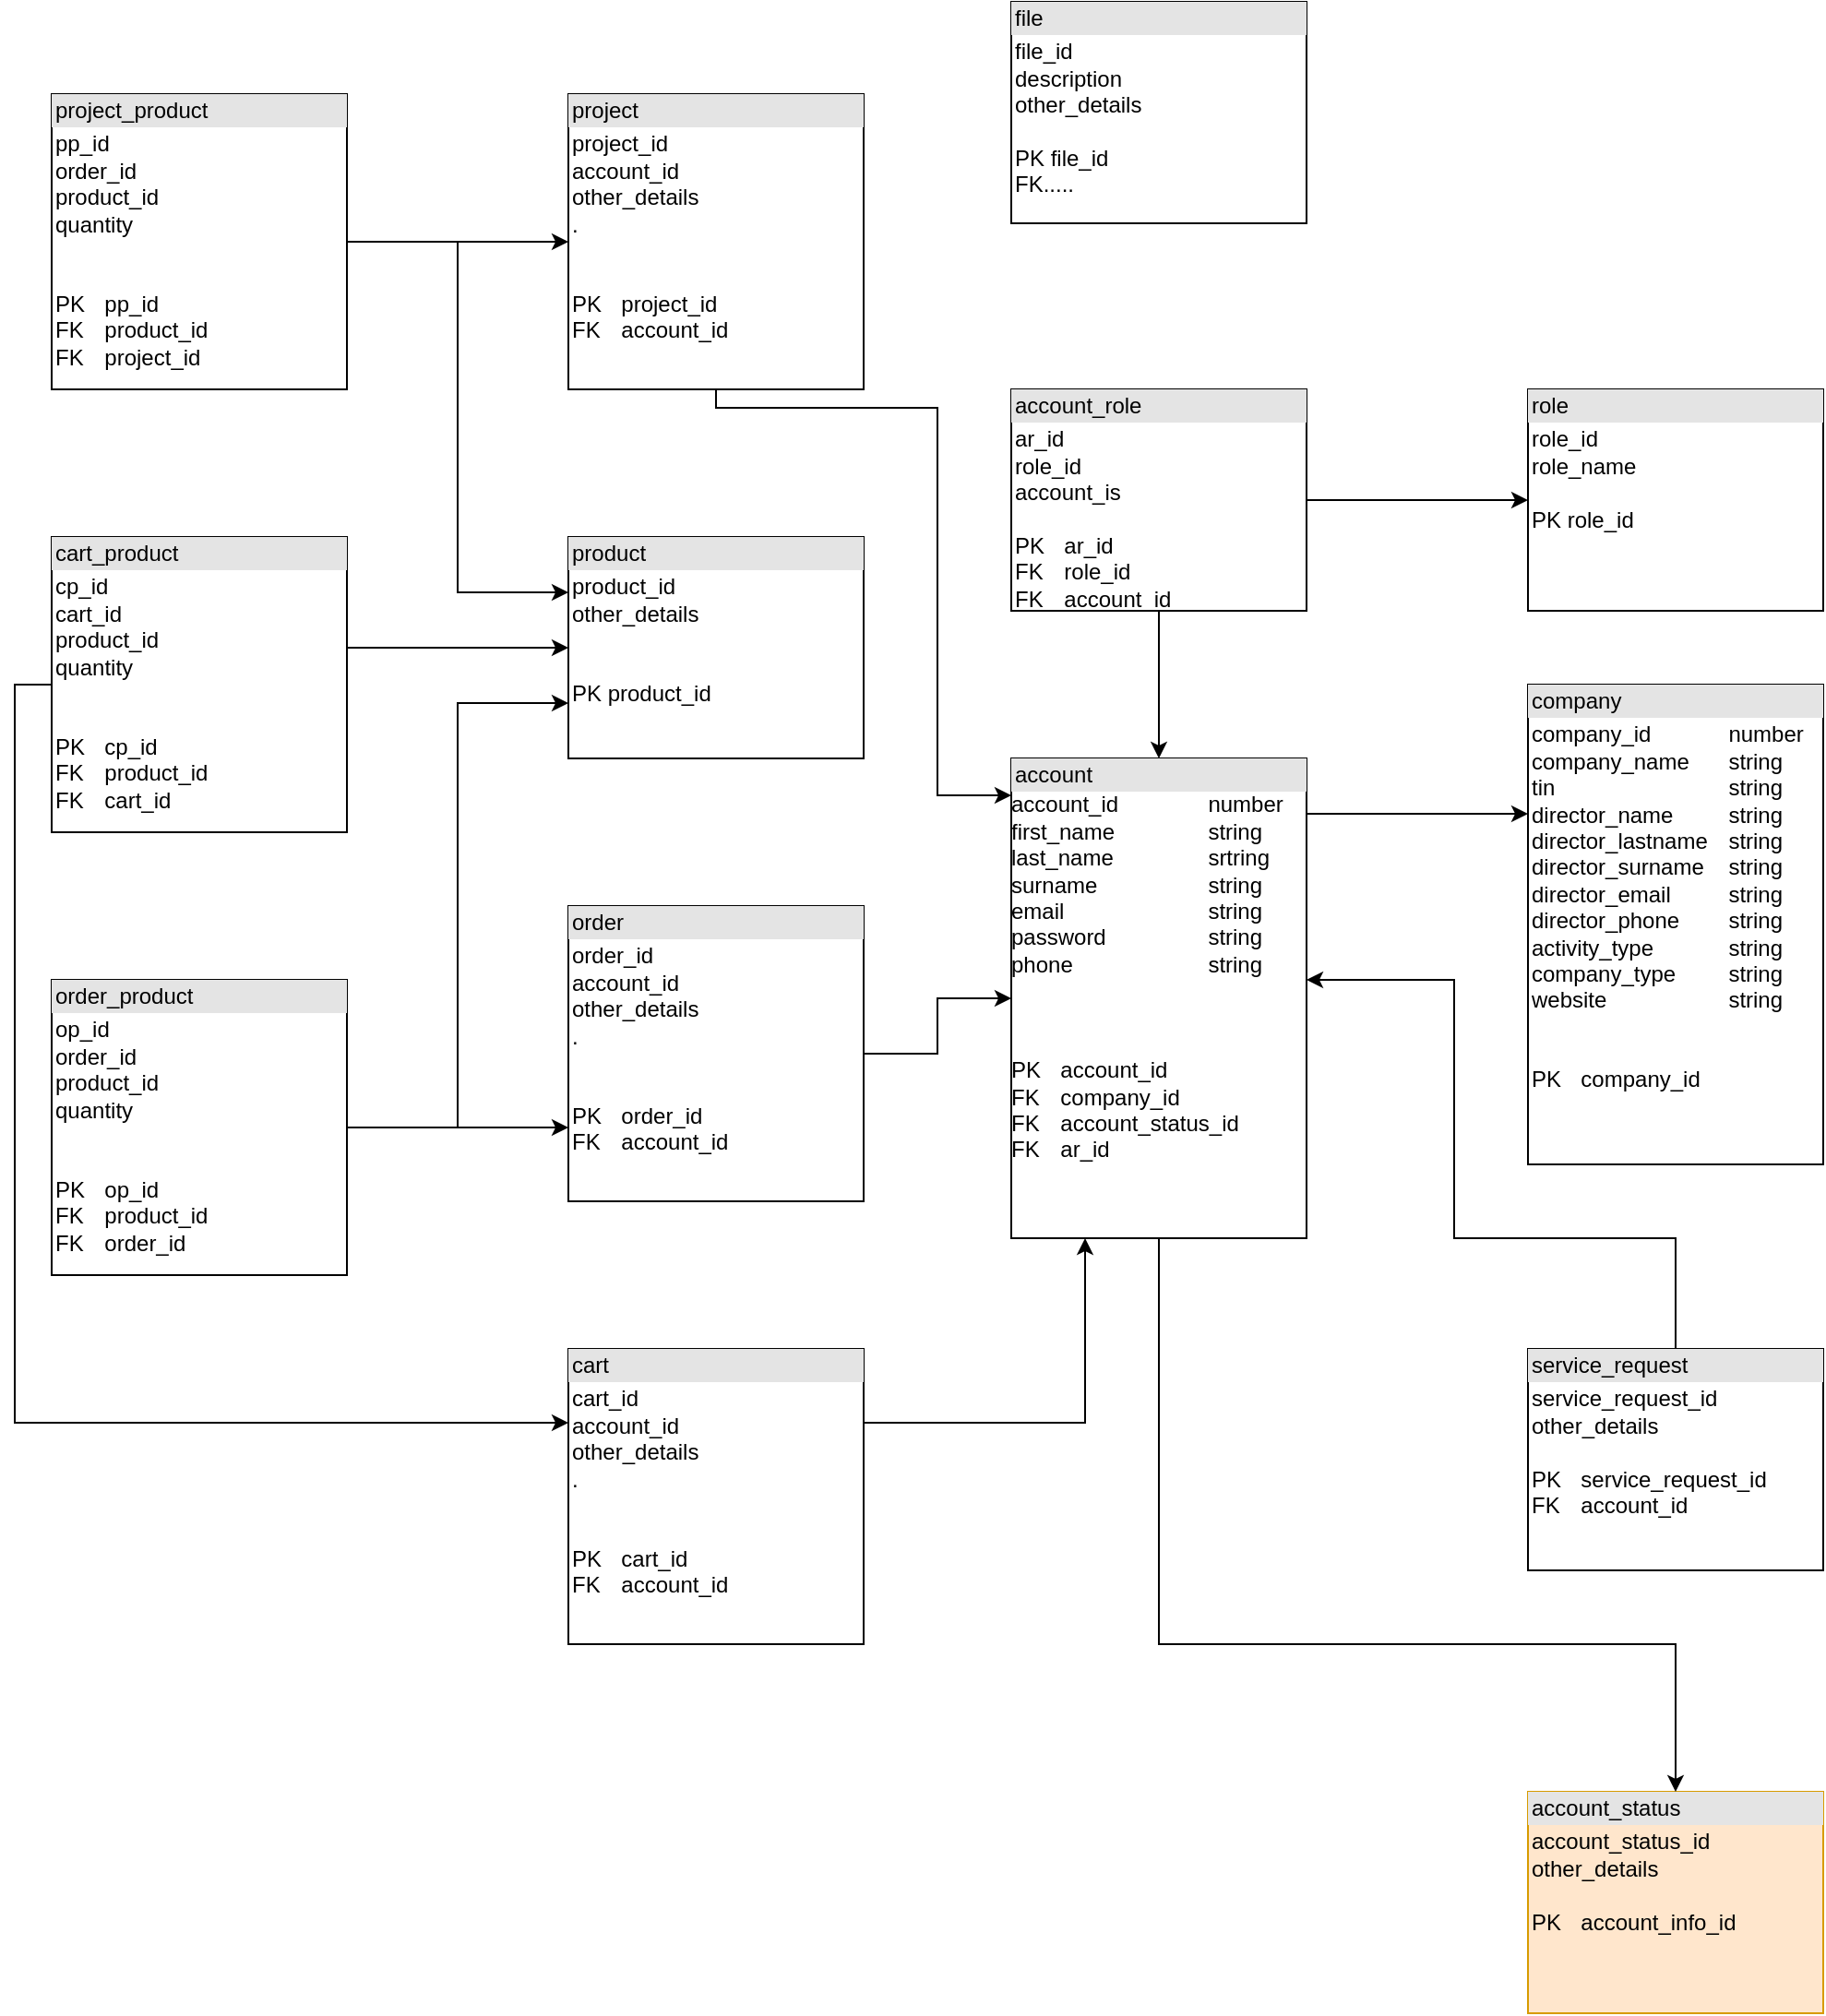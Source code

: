 <mxfile version="24.3.1" type="github">
  <diagram name="Page-1" id="c4acf3e9-155e-7222-9cf6-157b1a14988f">
    <mxGraphModel dx="2759" dy="949" grid="1" gridSize="10" guides="1" tooltips="1" connect="1" arrows="1" fold="1" page="1" pageScale="1" pageWidth="850" pageHeight="1100" background="none" math="0" shadow="0">
      <root>
        <mxCell id="0" />
        <mxCell id="1" parent="0" />
        <mxCell id="9PMVTdHqtHLO4FlDm-59-1" value="&lt;div style=&quot;box-sizing:border-box;width:100%;background:#e4e4e4;padding:2px;&quot;&gt;account&lt;/div&gt;&lt;div&gt;account_id&lt;span style=&quot;white-space: pre;&quot;&gt;&#x9;&lt;/span&gt;&lt;span style=&quot;white-space: pre;&quot;&gt;&#x9;&lt;/span&gt;number&lt;/div&gt;&lt;div&gt;first_name&lt;span style=&quot;white-space: pre;&quot;&gt;&#x9;&lt;/span&gt;&lt;span style=&quot;white-space: pre;&quot;&gt;&#x9;&lt;/span&gt;string&lt;/div&gt;&lt;div&gt;last_name&lt;span style=&quot;white-space: pre;&quot;&gt;&#x9;&lt;/span&gt;&lt;span style=&quot;white-space: pre;&quot;&gt;&#x9;&lt;/span&gt;srtring&lt;/div&gt;&lt;div&gt;surname&lt;span style=&quot;white-space: pre;&quot;&gt;&#x9;&lt;/span&gt;&lt;span style=&quot;white-space: pre;&quot;&gt;&#x9;&lt;/span&gt;&lt;span style=&quot;white-space: pre;&quot;&gt;&#x9;&lt;/span&gt;string&lt;/div&gt;&lt;div&gt;email&lt;span style=&quot;white-space: pre;&quot;&gt;&#x9;&lt;/span&gt;&lt;span style=&quot;white-space: pre;&quot;&gt;&#x9;&lt;/span&gt;&lt;span style=&quot;white-space: pre;&quot;&gt;&#x9;&lt;/span&gt;string&lt;/div&gt;&lt;div&gt;password&lt;span style=&quot;white-space: pre;&quot;&gt;&#x9;&lt;/span&gt;&lt;span style=&quot;white-space: pre;&quot;&gt;&#x9;&lt;/span&gt;&lt;span style=&quot;white-space: pre;&quot;&gt;&#x9;&lt;/span&gt;string&lt;/div&gt;&lt;div&gt;phone&lt;span style=&quot;white-space: pre;&quot;&gt;&#x9;&lt;/span&gt;&lt;span style=&quot;white-space: pre;&quot;&gt;&#x9;&lt;/span&gt;&lt;span style=&quot;white-space: pre;&quot;&gt;&#x9;&lt;/span&gt;string&lt;/div&gt;&lt;div&gt;&lt;br&gt;&lt;/div&gt;&lt;div&gt;&lt;br&gt;&lt;/div&gt;&lt;div&gt;&lt;br&gt;&lt;/div&gt;PK&lt;span style=&quot;white-space: pre;&quot;&gt;&#x9;&lt;/span&gt;account_id&lt;div&gt;FK&lt;span style=&quot;white-space: pre;&quot;&gt;&#x9;&lt;/span&gt;company_id&lt;/div&gt;&lt;div&gt;FK&lt;span style=&quot;white-space: pre;&quot;&gt;&#x9;&lt;/span&gt;account_status_id&lt;/div&gt;&lt;div&gt;FK&lt;span style=&quot;white-space: pre;&quot;&gt;&#x9;&lt;/span&gt;ar_id&lt;br&gt;&lt;div&gt;&lt;table style=&quot;width:100%;font-size:1em;&quot; cellpadding=&quot;2&quot; cellspacing=&quot;0&quot;&gt;&lt;tbody&gt;&lt;/tbody&gt;&lt;/table&gt;&lt;/div&gt;&lt;/div&gt;" style="verticalAlign=top;align=left;overflow=fill;html=1;whiteSpace=wrap;" parent="1" vertex="1">
          <mxGeometry x="120" y="840" width="160" height="260" as="geometry" />
        </mxCell>
        <mxCell id="9PMVTdHqtHLO4FlDm-59-3" value="&lt;div style=&quot;box-sizing:border-box;width:100%;background:#e4e4e4;padding:2px;&quot;&gt;company&lt;/div&gt;&lt;table style=&quot;width:100%;font-size:1em;&quot; cellpadding=&quot;2&quot; cellspacing=&quot;0&quot;&gt;&lt;tbody&gt;&lt;tr&gt;&lt;td&gt;&lt;div&gt;company_id&lt;span style=&quot;white-space: pre;&quot;&gt;&#x9;&lt;/span&gt;&lt;span style=&quot;white-space: pre;&quot;&gt;&#x9;&lt;/span&gt;number&lt;/div&gt;&lt;div&gt;company_name&lt;span style=&quot;white-space: pre;&quot;&gt;&#x9;&lt;/span&gt;string&lt;/div&gt;&lt;div&gt;tin&lt;span style=&quot;white-space: pre;&quot;&gt;&#x9;&lt;/span&gt;&lt;span style=&quot;white-space: pre;&quot;&gt;&#x9;&lt;/span&gt;&lt;span style=&quot;white-space: pre;&quot;&gt;&#x9;&lt;/span&gt;&lt;span style=&quot;white-space: pre;&quot;&gt;&#x9;&lt;/span&gt;string&lt;/div&gt;&lt;div&gt;director_name&lt;span style=&quot;white-space: pre;&quot;&gt;&#x9;&lt;/span&gt;&lt;span style=&quot;white-space: pre;&quot;&gt;&#x9;&lt;/span&gt;string&lt;/div&gt;&lt;div&gt;director_lastname&lt;span style=&quot;white-space: pre;&quot;&gt;&#x9;&lt;/span&gt;string&lt;/div&gt;&lt;div&gt;director_surname&lt;span style=&quot;white-space: pre;&quot;&gt;&#x9;&lt;/span&gt;string&lt;/div&gt;&lt;div&gt;director_email&lt;span style=&quot;white-space: pre;&quot;&gt;&#x9;&lt;/span&gt;&lt;span style=&quot;white-space: pre;&quot;&gt;&#x9;&lt;/span&gt;string&lt;/div&gt;&lt;div&gt;director_phone&lt;span style=&quot;white-space: pre;&quot;&gt;&#x9;&lt;/span&gt;string&lt;/div&gt;&lt;div&gt;activity_type&lt;span style=&quot;white-space: pre;&quot;&gt;&#x9;&lt;/span&gt;&lt;span style=&quot;white-space: pre;&quot;&gt;&#x9;&lt;/span&gt;string&lt;/div&gt;&lt;div&gt;company_type&lt;span style=&quot;white-space: pre;&quot;&gt;&#x9;&lt;/span&gt;&lt;span style=&quot;white-space: pre;&quot;&gt;&#x9;&lt;/span&gt;string&lt;/div&gt;&lt;div&gt;website&lt;span style=&quot;white-space: pre;&quot;&gt;&#x9;&lt;/span&gt;&lt;span style=&quot;white-space: pre;&quot;&gt;&#x9;&lt;/span&gt;&lt;span style=&quot;white-space: pre;&quot;&gt;&#x9;&lt;/span&gt;string&lt;/div&gt;&lt;div&gt;&lt;br&gt;&lt;/div&gt;&lt;div&gt;&lt;br&gt;&lt;/div&gt;PK&lt;span style=&quot;white-space: pre;&quot;&gt;&#x9;&lt;/span&gt;company_id&lt;br&gt;&lt;br&gt;&lt;/td&gt;&lt;td&gt;&lt;/td&gt;&lt;/tr&gt;&lt;tr&gt;&lt;td&gt;&lt;/td&gt;&lt;td&gt;&lt;br&gt;&lt;/td&gt;&lt;/tr&gt;&lt;/tbody&gt;&lt;/table&gt;" style="verticalAlign=top;align=left;overflow=fill;html=1;whiteSpace=wrap;" parent="1" vertex="1">
          <mxGeometry x="400" y="800" width="160" height="260" as="geometry" />
        </mxCell>
        <mxCell id="9PMVTdHqtHLO4FlDm-59-4" value="&lt;div style=&quot;box-sizing:border-box;width:100%;background:#e4e4e4;padding:2px;&quot;&gt;role&lt;/div&gt;&lt;table style=&quot;width:100%;font-size:1em;&quot; cellpadding=&quot;2&quot; cellspacing=&quot;0&quot;&gt;&lt;tbody&gt;&lt;tr&gt;&lt;td&gt;role_id&lt;br&gt;role_name&lt;br&gt;&lt;br&gt;PK role_id&lt;/td&gt;&lt;td&gt;&lt;br&gt;&lt;/td&gt;&lt;/tr&gt;&lt;/tbody&gt;&lt;/table&gt;" style="verticalAlign=top;align=left;overflow=fill;html=1;whiteSpace=wrap;" parent="1" vertex="1">
          <mxGeometry x="400" y="640" width="160" height="120" as="geometry" />
        </mxCell>
        <mxCell id="9PMVTdHqtHLO4FlDm-59-7" style="edgeStyle=orthogonalEdgeStyle;rounded=0;orthogonalLoop=1;jettySize=auto;html=1;exitX=0.5;exitY=1;exitDx=0;exitDy=0;" parent="1" source="9PMVTdHqtHLO4FlDm-59-5" target="9PMVTdHqtHLO4FlDm-59-1" edge="1">
          <mxGeometry relative="1" as="geometry" />
        </mxCell>
        <mxCell id="9PMVTdHqtHLO4FlDm-59-5" value="&lt;div style=&quot;box-sizing:border-box;width:100%;background:#e4e4e4;padding:2px;&quot;&gt;account_role&lt;/div&gt;&lt;table style=&quot;width:100%;font-size:1em;&quot; cellpadding=&quot;2&quot; cellspacing=&quot;0&quot;&gt;&lt;tbody&gt;&lt;tr&gt;&lt;td&gt;ar_id&lt;br&gt;role_id&lt;br&gt;account_is&lt;br&gt;&lt;br&gt;PK&lt;span style=&quot;white-space: pre;&quot;&gt;&#x9;&lt;/span&gt;ar_id&lt;br&gt;FK&lt;span style=&quot;white-space: pre;&quot;&gt;&#x9;&lt;/span&gt;role_id&lt;br&gt;FK&lt;span style=&quot;white-space: pre;&quot;&gt;&#x9;&lt;/span&gt;account_id&lt;/td&gt;&lt;td&gt;&lt;br&gt;&lt;/td&gt;&lt;/tr&gt;&lt;/tbody&gt;&lt;/table&gt;" style="verticalAlign=top;align=left;overflow=fill;html=1;whiteSpace=wrap;" parent="1" vertex="1">
          <mxGeometry x="120" y="640" width="160" height="120" as="geometry" />
        </mxCell>
        <mxCell id="9PMVTdHqtHLO4FlDm-59-9" style="edgeStyle=orthogonalEdgeStyle;rounded=0;orthogonalLoop=1;jettySize=auto;html=1;" parent="1" source="9PMVTdHqtHLO4FlDm-59-1" target="9PMVTdHqtHLO4FlDm-59-3" edge="1">
          <mxGeometry relative="1" as="geometry">
            <mxPoint x="240" y="730" as="sourcePoint" />
            <mxPoint x="240" y="850" as="targetPoint" />
            <Array as="points">
              <mxPoint x="300" y="870" />
              <mxPoint x="300" y="870" />
            </Array>
          </mxGeometry>
        </mxCell>
        <mxCell id="9PMVTdHqtHLO4FlDm-59-10" style="edgeStyle=orthogonalEdgeStyle;rounded=0;orthogonalLoop=1;jettySize=auto;html=1;" parent="1" source="9PMVTdHqtHLO4FlDm-59-5" target="9PMVTdHqtHLO4FlDm-59-4" edge="1">
          <mxGeometry relative="1" as="geometry">
            <mxPoint x="240" y="730" as="sourcePoint" />
            <mxPoint x="240" y="850" as="targetPoint" />
          </mxGeometry>
        </mxCell>
        <mxCell id="9PMVTdHqtHLO4FlDm-59-12" value="&lt;div style=&quot;box-sizing:border-box;width:100%;background:#e4e4e4;padding:2px;&quot;&gt;product&lt;/div&gt;&lt;table style=&quot;width:100%;font-size:1em;&quot; cellpadding=&quot;2&quot; cellspacing=&quot;0&quot;&gt;&lt;tbody&gt;&lt;tr&gt;&lt;td&gt;product_id&lt;br&gt;other_details&lt;br&gt;&lt;br&gt;&lt;br&gt;PK product_id&lt;/td&gt;&lt;td&gt;&lt;br&gt;&lt;/td&gt;&lt;/tr&gt;&lt;/tbody&gt;&lt;/table&gt;" style="verticalAlign=top;align=left;overflow=fill;html=1;whiteSpace=wrap;" parent="1" vertex="1">
          <mxGeometry x="-120" y="720" width="160" height="120" as="geometry" />
        </mxCell>
        <mxCell id="9PMVTdHqtHLO4FlDm-59-13" value="&lt;div style=&quot;box-sizing:border-box;width:100%;background:#e4e4e4;padding:2px;&quot;&gt;order&lt;/div&gt;&lt;table style=&quot;width:100%;font-size:1em;&quot; cellpadding=&quot;2&quot; cellspacing=&quot;0&quot;&gt;&lt;tbody&gt;&lt;tr&gt;&lt;td&gt;order_id&lt;br&gt;account_id&lt;br&gt;other_details&lt;br&gt;.&lt;br&gt;&lt;br&gt;&lt;br&gt;PK&lt;span style=&quot;white-space: pre;&quot;&gt;&#x9;&lt;/span&gt;order_id&lt;br&gt;FK&lt;span style=&quot;white-space: pre;&quot;&gt;&#x9;&lt;/span&gt;account_id&lt;/td&gt;&lt;td&gt;&lt;br&gt;&lt;/td&gt;&lt;/tr&gt;&lt;/tbody&gt;&lt;/table&gt;" style="verticalAlign=top;align=left;overflow=fill;html=1;whiteSpace=wrap;" parent="1" vertex="1">
          <mxGeometry x="-120" y="920" width="160" height="160" as="geometry" />
        </mxCell>
        <mxCell id="9PMVTdHqtHLO4FlDm-59-14" value="&lt;div style=&quot;box-sizing:border-box;width:100%;background:#e4e4e4;padding:2px;&quot;&gt;order_product&lt;/div&gt;&lt;table style=&quot;width:100%;font-size:1em;&quot; cellpadding=&quot;2&quot; cellspacing=&quot;0&quot;&gt;&lt;tbody&gt;&lt;tr&gt;&lt;td&gt;op_id&lt;br&gt;order_id&lt;br&gt;product_id&lt;br&gt;quantity&lt;br&gt;&lt;br&gt;&lt;br&gt;PK&lt;span style=&quot;white-space: pre;&quot;&gt;&#x9;&lt;/span&gt;op_id&lt;br&gt;FK&lt;span style=&quot;white-space: pre;&quot;&gt;&#x9;&lt;/span&gt;product_id&lt;br&gt;FK&lt;span style=&quot;white-space: pre;&quot;&gt;&#x9;&lt;/span&gt;order_id&lt;/td&gt;&lt;td&gt;&lt;br&gt;&lt;/td&gt;&lt;/tr&gt;&lt;/tbody&gt;&lt;/table&gt;" style="verticalAlign=top;align=left;overflow=fill;html=1;whiteSpace=wrap;" parent="1" vertex="1">
          <mxGeometry x="-400" y="960" width="160" height="160" as="geometry" />
        </mxCell>
        <mxCell id="9PMVTdHqtHLO4FlDm-59-15" style="edgeStyle=orthogonalEdgeStyle;rounded=0;orthogonalLoop=1;jettySize=auto;html=1;" parent="1" source="9PMVTdHqtHLO4FlDm-59-13" target="9PMVTdHqtHLO4FlDm-59-1" edge="1">
          <mxGeometry relative="1" as="geometry">
            <mxPoint x="330" y="910" as="sourcePoint" />
            <mxPoint x="450" y="910" as="targetPoint" />
          </mxGeometry>
        </mxCell>
        <mxCell id="9PMVTdHqtHLO4FlDm-59-16" value="&lt;div style=&quot;box-sizing:border-box;width:100%;background:#e4e4e4;padding:2px;&quot;&gt;project&lt;/div&gt;&lt;table style=&quot;width:100%;font-size:1em;&quot; cellpadding=&quot;2&quot; cellspacing=&quot;0&quot;&gt;&lt;tbody&gt;&lt;tr&gt;&lt;td&gt;project_id&lt;br&gt;account_id&lt;br&gt;other_details&lt;br&gt;.&lt;br&gt;&lt;br&gt;&lt;br&gt;PK&lt;span style=&quot;white-space: pre;&quot;&gt;&#x9;&lt;/span&gt;project_id&lt;br&gt;FK&lt;span style=&quot;white-space: pre;&quot;&gt;&#x9;&lt;/span&gt;account_id&lt;/td&gt;&lt;td&gt;&lt;br&gt;&lt;/td&gt;&lt;/tr&gt;&lt;/tbody&gt;&lt;/table&gt;" style="verticalAlign=top;align=left;overflow=fill;html=1;whiteSpace=wrap;" parent="1" vertex="1">
          <mxGeometry x="-120" y="480" width="160" height="160" as="geometry" />
        </mxCell>
        <mxCell id="9PMVTdHqtHLO4FlDm-59-17" style="edgeStyle=orthogonalEdgeStyle;rounded=0;orthogonalLoop=1;jettySize=auto;html=1;" parent="1" source="9PMVTdHqtHLO4FlDm-59-16" target="9PMVTdHqtHLO4FlDm-59-1" edge="1">
          <mxGeometry relative="1" as="geometry">
            <mxPoint x="50" y="1050" as="sourcePoint" />
            <mxPoint x="170" y="910" as="targetPoint" />
            <Array as="points">
              <mxPoint x="-40" y="650" />
              <mxPoint x="80" y="650" />
              <mxPoint x="80" y="860" />
            </Array>
          </mxGeometry>
        </mxCell>
        <mxCell id="9PMVTdHqtHLO4FlDm-59-19" value="&lt;div style=&quot;box-sizing:border-box;width:100%;background:#e4e4e4;padding:2px;&quot;&gt;project_product&lt;/div&gt;&lt;table style=&quot;width:100%;font-size:1em;&quot; cellpadding=&quot;2&quot; cellspacing=&quot;0&quot;&gt;&lt;tbody&gt;&lt;tr&gt;&lt;td&gt;pp_id&lt;br&gt;order_id&lt;br&gt;product_id&lt;br&gt;quantity&lt;br&gt;&lt;br&gt;&lt;br&gt;PK&lt;span style=&quot;white-space: pre;&quot;&gt;&#x9;&lt;/span&gt;pp_id&lt;br&gt;FK&lt;span style=&quot;white-space: pre;&quot;&gt;&#x9;&lt;/span&gt;product_id&lt;br&gt;FK&lt;span style=&quot;white-space: pre;&quot;&gt;&#x9;&lt;/span&gt;project_id&lt;/td&gt;&lt;td&gt;&lt;br&gt;&lt;/td&gt;&lt;/tr&gt;&lt;/tbody&gt;&lt;/table&gt;" style="verticalAlign=top;align=left;overflow=fill;html=1;whiteSpace=wrap;" parent="1" vertex="1">
          <mxGeometry x="-400" y="480" width="160" height="160" as="geometry" />
        </mxCell>
        <mxCell id="9PMVTdHqtHLO4FlDm-59-20" style="edgeStyle=orthogonalEdgeStyle;rounded=0;orthogonalLoop=1;jettySize=auto;html=1;" parent="1" source="9PMVTdHqtHLO4FlDm-59-19" target="9PMVTdHqtHLO4FlDm-59-16" edge="1">
          <mxGeometry relative="1" as="geometry">
            <mxPoint x="330" y="670" as="sourcePoint" />
            <mxPoint x="450" y="670" as="targetPoint" />
          </mxGeometry>
        </mxCell>
        <mxCell id="9PMVTdHqtHLO4FlDm-59-21" style="edgeStyle=orthogonalEdgeStyle;rounded=0;orthogonalLoop=1;jettySize=auto;html=1;entryX=0;entryY=0.25;entryDx=0;entryDy=0;" parent="1" source="9PMVTdHqtHLO4FlDm-59-19" target="9PMVTdHqtHLO4FlDm-59-12" edge="1">
          <mxGeometry relative="1" as="geometry">
            <mxPoint x="-230" y="650" as="sourcePoint" />
            <mxPoint x="-110" y="530" as="targetPoint" />
          </mxGeometry>
        </mxCell>
        <mxCell id="9PMVTdHqtHLO4FlDm-59-22" style="edgeStyle=orthogonalEdgeStyle;rounded=0;orthogonalLoop=1;jettySize=auto;html=1;entryX=0;entryY=0.75;entryDx=0;entryDy=0;" parent="1" source="9PMVTdHqtHLO4FlDm-59-14" target="9PMVTdHqtHLO4FlDm-59-12" edge="1">
          <mxGeometry relative="1" as="geometry">
            <mxPoint x="-230" y="650" as="sourcePoint" />
            <mxPoint x="-110" y="760" as="targetPoint" />
          </mxGeometry>
        </mxCell>
        <mxCell id="9PMVTdHqtHLO4FlDm-59-23" style="edgeStyle=orthogonalEdgeStyle;rounded=0;orthogonalLoop=1;jettySize=auto;html=1;entryX=0;entryY=0.75;entryDx=0;entryDy=0;exitX=1;exitY=0.5;exitDx=0;exitDy=0;" parent="1" source="9PMVTdHqtHLO4FlDm-59-14" target="9PMVTdHqtHLO4FlDm-59-13" edge="1">
          <mxGeometry relative="1" as="geometry">
            <mxPoint x="-230" y="930" as="sourcePoint" />
            <mxPoint x="-110" y="820" as="targetPoint" />
          </mxGeometry>
        </mxCell>
        <mxCell id="9PMVTdHqtHLO4FlDm-59-24" value="&lt;div style=&quot;box-sizing:border-box;width:100%;background:#e4e4e4;padding:2px;&quot;&gt;cart&lt;/div&gt;&lt;table style=&quot;width:100%;font-size:1em;&quot; cellpadding=&quot;2&quot; cellspacing=&quot;0&quot;&gt;&lt;tbody&gt;&lt;tr&gt;&lt;td&gt;cart_id&lt;br&gt;account_id&lt;br&gt;other_details&lt;br&gt;.&lt;br&gt;&lt;br&gt;&lt;br&gt;PK&lt;span style=&quot;white-space: pre;&quot;&gt;&#x9;&lt;/span&gt;cart_id&lt;br&gt;FK&lt;span style=&quot;white-space: pre;&quot;&gt;&#x9;&lt;/span&gt;account_id&lt;/td&gt;&lt;td&gt;&lt;br&gt;&lt;/td&gt;&lt;/tr&gt;&lt;/tbody&gt;&lt;/table&gt;" style="verticalAlign=top;align=left;overflow=fill;html=1;whiteSpace=wrap;" parent="1" vertex="1">
          <mxGeometry x="-120" y="1160" width="160" height="160" as="geometry" />
        </mxCell>
        <mxCell id="9PMVTdHqtHLO4FlDm-59-25" style="edgeStyle=orthogonalEdgeStyle;rounded=0;orthogonalLoop=1;jettySize=auto;html=1;exitX=1;exitY=0.25;exitDx=0;exitDy=0;entryX=0.25;entryY=1;entryDx=0;entryDy=0;" parent="1" source="9PMVTdHqtHLO4FlDm-59-24" target="9PMVTdHqtHLO4FlDm-59-1" edge="1">
          <mxGeometry relative="1" as="geometry">
            <mxPoint x="50" y="1050" as="sourcePoint" />
            <mxPoint x="170" y="910" as="targetPoint" />
          </mxGeometry>
        </mxCell>
        <mxCell id="9PMVTdHqtHLO4FlDm-59-26" value="&lt;div style=&quot;box-sizing:border-box;width:100%;background:#e4e4e4;padding:2px;&quot;&gt;cart_product&lt;/div&gt;&lt;table style=&quot;width:100%;font-size:1em;&quot; cellpadding=&quot;2&quot; cellspacing=&quot;0&quot;&gt;&lt;tbody&gt;&lt;tr&gt;&lt;td&gt;cp_id&lt;br&gt;cart_id&lt;br&gt;product_id&lt;br&gt;quantity&lt;br&gt;&lt;br&gt;&lt;br&gt;PK&lt;span style=&quot;white-space: pre;&quot;&gt;&#x9;&lt;/span&gt;cp_id&lt;br&gt;FK&lt;span style=&quot;white-space: pre;&quot;&gt;&#x9;&lt;/span&gt;product_id&lt;br&gt;FK&lt;span style=&quot;white-space: pre;&quot;&gt;&#x9;&lt;/span&gt;cart_id&lt;/td&gt;&lt;td&gt;&lt;br&gt;&lt;/td&gt;&lt;/tr&gt;&lt;/tbody&gt;&lt;/table&gt;" style="verticalAlign=top;align=left;overflow=fill;html=1;whiteSpace=wrap;" parent="1" vertex="1">
          <mxGeometry x="-400" y="720" width="160" height="160" as="geometry" />
        </mxCell>
        <mxCell id="9PMVTdHqtHLO4FlDm-59-29" style="edgeStyle=orthogonalEdgeStyle;rounded=0;orthogonalLoop=1;jettySize=auto;html=1;exitX=1;exitY=0.394;exitDx=0;exitDy=0;exitPerimeter=0;" parent="1" source="9PMVTdHqtHLO4FlDm-59-26" target="9PMVTdHqtHLO4FlDm-59-12" edge="1">
          <mxGeometry relative="1" as="geometry">
            <mxPoint x="250" y="730" as="sourcePoint" />
            <mxPoint x="-110" y="783" as="targetPoint" />
            <Array as="points">
              <mxPoint x="-240" y="780" />
            </Array>
          </mxGeometry>
        </mxCell>
        <mxCell id="9PMVTdHqtHLO4FlDm-59-32" style="edgeStyle=orthogonalEdgeStyle;rounded=0;orthogonalLoop=1;jettySize=auto;html=1;" parent="1" source="9PMVTdHqtHLO4FlDm-59-26" target="9PMVTdHqtHLO4FlDm-59-24" edge="1">
          <mxGeometry relative="1" as="geometry">
            <mxPoint x="50" y="1210" as="sourcePoint" />
            <mxPoint x="210" y="970" as="targetPoint" />
            <Array as="points">
              <mxPoint x="-420" y="800" />
              <mxPoint x="-420" y="1200" />
            </Array>
          </mxGeometry>
        </mxCell>
        <mxCell id="9PMVTdHqtHLO4FlDm-59-33" value="&lt;div style=&quot;box-sizing:border-box;width:100%;background:#e4e4e4;padding:2px;&quot;&gt;file&lt;/div&gt;&lt;table style=&quot;width:100%;font-size:1em;&quot; cellpadding=&quot;2&quot; cellspacing=&quot;0&quot;&gt;&lt;tbody&gt;&lt;tr&gt;&lt;td&gt;file_id&lt;br&gt;description&lt;br&gt;other_details&lt;br&gt;&lt;br&gt;PK file_id&lt;br&gt;FK.....&lt;/td&gt;&lt;td&gt;&lt;br&gt;&lt;/td&gt;&lt;/tr&gt;&lt;/tbody&gt;&lt;/table&gt;" style="verticalAlign=top;align=left;overflow=fill;html=1;whiteSpace=wrap;" parent="1" vertex="1">
          <mxGeometry x="120" y="430" width="160" height="120" as="geometry" />
        </mxCell>
        <mxCell id="9PMVTdHqtHLO4FlDm-59-34" value="&lt;div style=&quot;box-sizing:border-box;width:100%;background:#e4e4e4;padding:2px;&quot;&gt;account_status&lt;/div&gt;&lt;table style=&quot;width:100%;font-size:1em;&quot; cellpadding=&quot;2&quot; cellspacing=&quot;0&quot;&gt;&lt;tbody&gt;&lt;tr&gt;&lt;td&gt;&lt;div&gt;account_status_id&lt;/div&gt;&lt;div&gt;other_details&lt;/div&gt;&lt;div&gt;&lt;br&gt;&lt;/div&gt;PK&lt;span style=&quot;white-space: pre;&quot;&gt;&#x9;&lt;/span&gt;account_info_id&lt;/td&gt;&lt;td&gt;&lt;/td&gt;&lt;/tr&gt;&lt;tr&gt;&lt;td&gt;&lt;/td&gt;&lt;td&gt;&lt;br&gt;&lt;/td&gt;&lt;/tr&gt;&lt;/tbody&gt;&lt;/table&gt;" style="verticalAlign=top;align=left;overflow=fill;html=1;whiteSpace=wrap;fillColor=#ffe6cc;strokeColor=#d79b00;" parent="1" vertex="1">
          <mxGeometry x="400" y="1400" width="160" height="120" as="geometry" />
        </mxCell>
        <mxCell id="9PMVTdHqtHLO4FlDm-59-35" style="edgeStyle=orthogonalEdgeStyle;rounded=0;orthogonalLoop=1;jettySize=auto;html=1;" parent="1" source="9PMVTdHqtHLO4FlDm-59-1" target="9PMVTdHqtHLO4FlDm-59-34" edge="1">
          <mxGeometry relative="1" as="geometry">
            <mxPoint x="290" y="910" as="sourcePoint" />
            <mxPoint x="330" y="910" as="targetPoint" />
            <Array as="points">
              <mxPoint x="200" y="1320" />
              <mxPoint x="480" y="1320" />
            </Array>
          </mxGeometry>
        </mxCell>
        <mxCell id="9PMVTdHqtHLO4FlDm-59-36" value="&lt;div style=&quot;box-sizing:border-box;width:100%;background:#e4e4e4;padding:2px;&quot;&gt;service_request&lt;/div&gt;&lt;table style=&quot;width:100%;font-size:1em;&quot; cellpadding=&quot;2&quot; cellspacing=&quot;0&quot;&gt;&lt;tbody&gt;&lt;tr&gt;&lt;td&gt;&lt;div&gt;service_request_id&lt;/div&gt;&lt;div&gt;other_details&lt;/div&gt;&lt;div&gt;&lt;br&gt;&lt;/div&gt;PK&lt;span style=&quot;white-space: pre;&quot;&gt;&#x9;&lt;/span&gt;service_request_id&lt;br&gt;FK&lt;span style=&quot;white-space: pre;&quot;&gt;&#x9;&lt;/span&gt;account_id&lt;/td&gt;&lt;td&gt;&lt;/td&gt;&lt;/tr&gt;&lt;tr&gt;&lt;td&gt;&lt;/td&gt;&lt;td&gt;&lt;br&gt;&lt;/td&gt;&lt;/tr&gt;&lt;/tbody&gt;&lt;/table&gt;" style="verticalAlign=top;align=left;overflow=fill;html=1;whiteSpace=wrap;" parent="1" vertex="1">
          <mxGeometry x="400" y="1160" width="160" height="120" as="geometry" />
        </mxCell>
        <mxCell id="9PMVTdHqtHLO4FlDm-59-37" style="edgeStyle=orthogonalEdgeStyle;rounded=0;orthogonalLoop=1;jettySize=auto;html=1;" parent="1" source="9PMVTdHqtHLO4FlDm-59-36" target="9PMVTdHqtHLO4FlDm-59-1" edge="1">
          <mxGeometry relative="1" as="geometry">
            <mxPoint x="310" y="950" as="sourcePoint" />
            <mxPoint x="350" y="950" as="targetPoint" />
            <Array as="points">
              <mxPoint x="480" y="1100" />
              <mxPoint x="360" y="1100" />
              <mxPoint x="360" y="960" />
            </Array>
          </mxGeometry>
        </mxCell>
      </root>
    </mxGraphModel>
  </diagram>
</mxfile>
